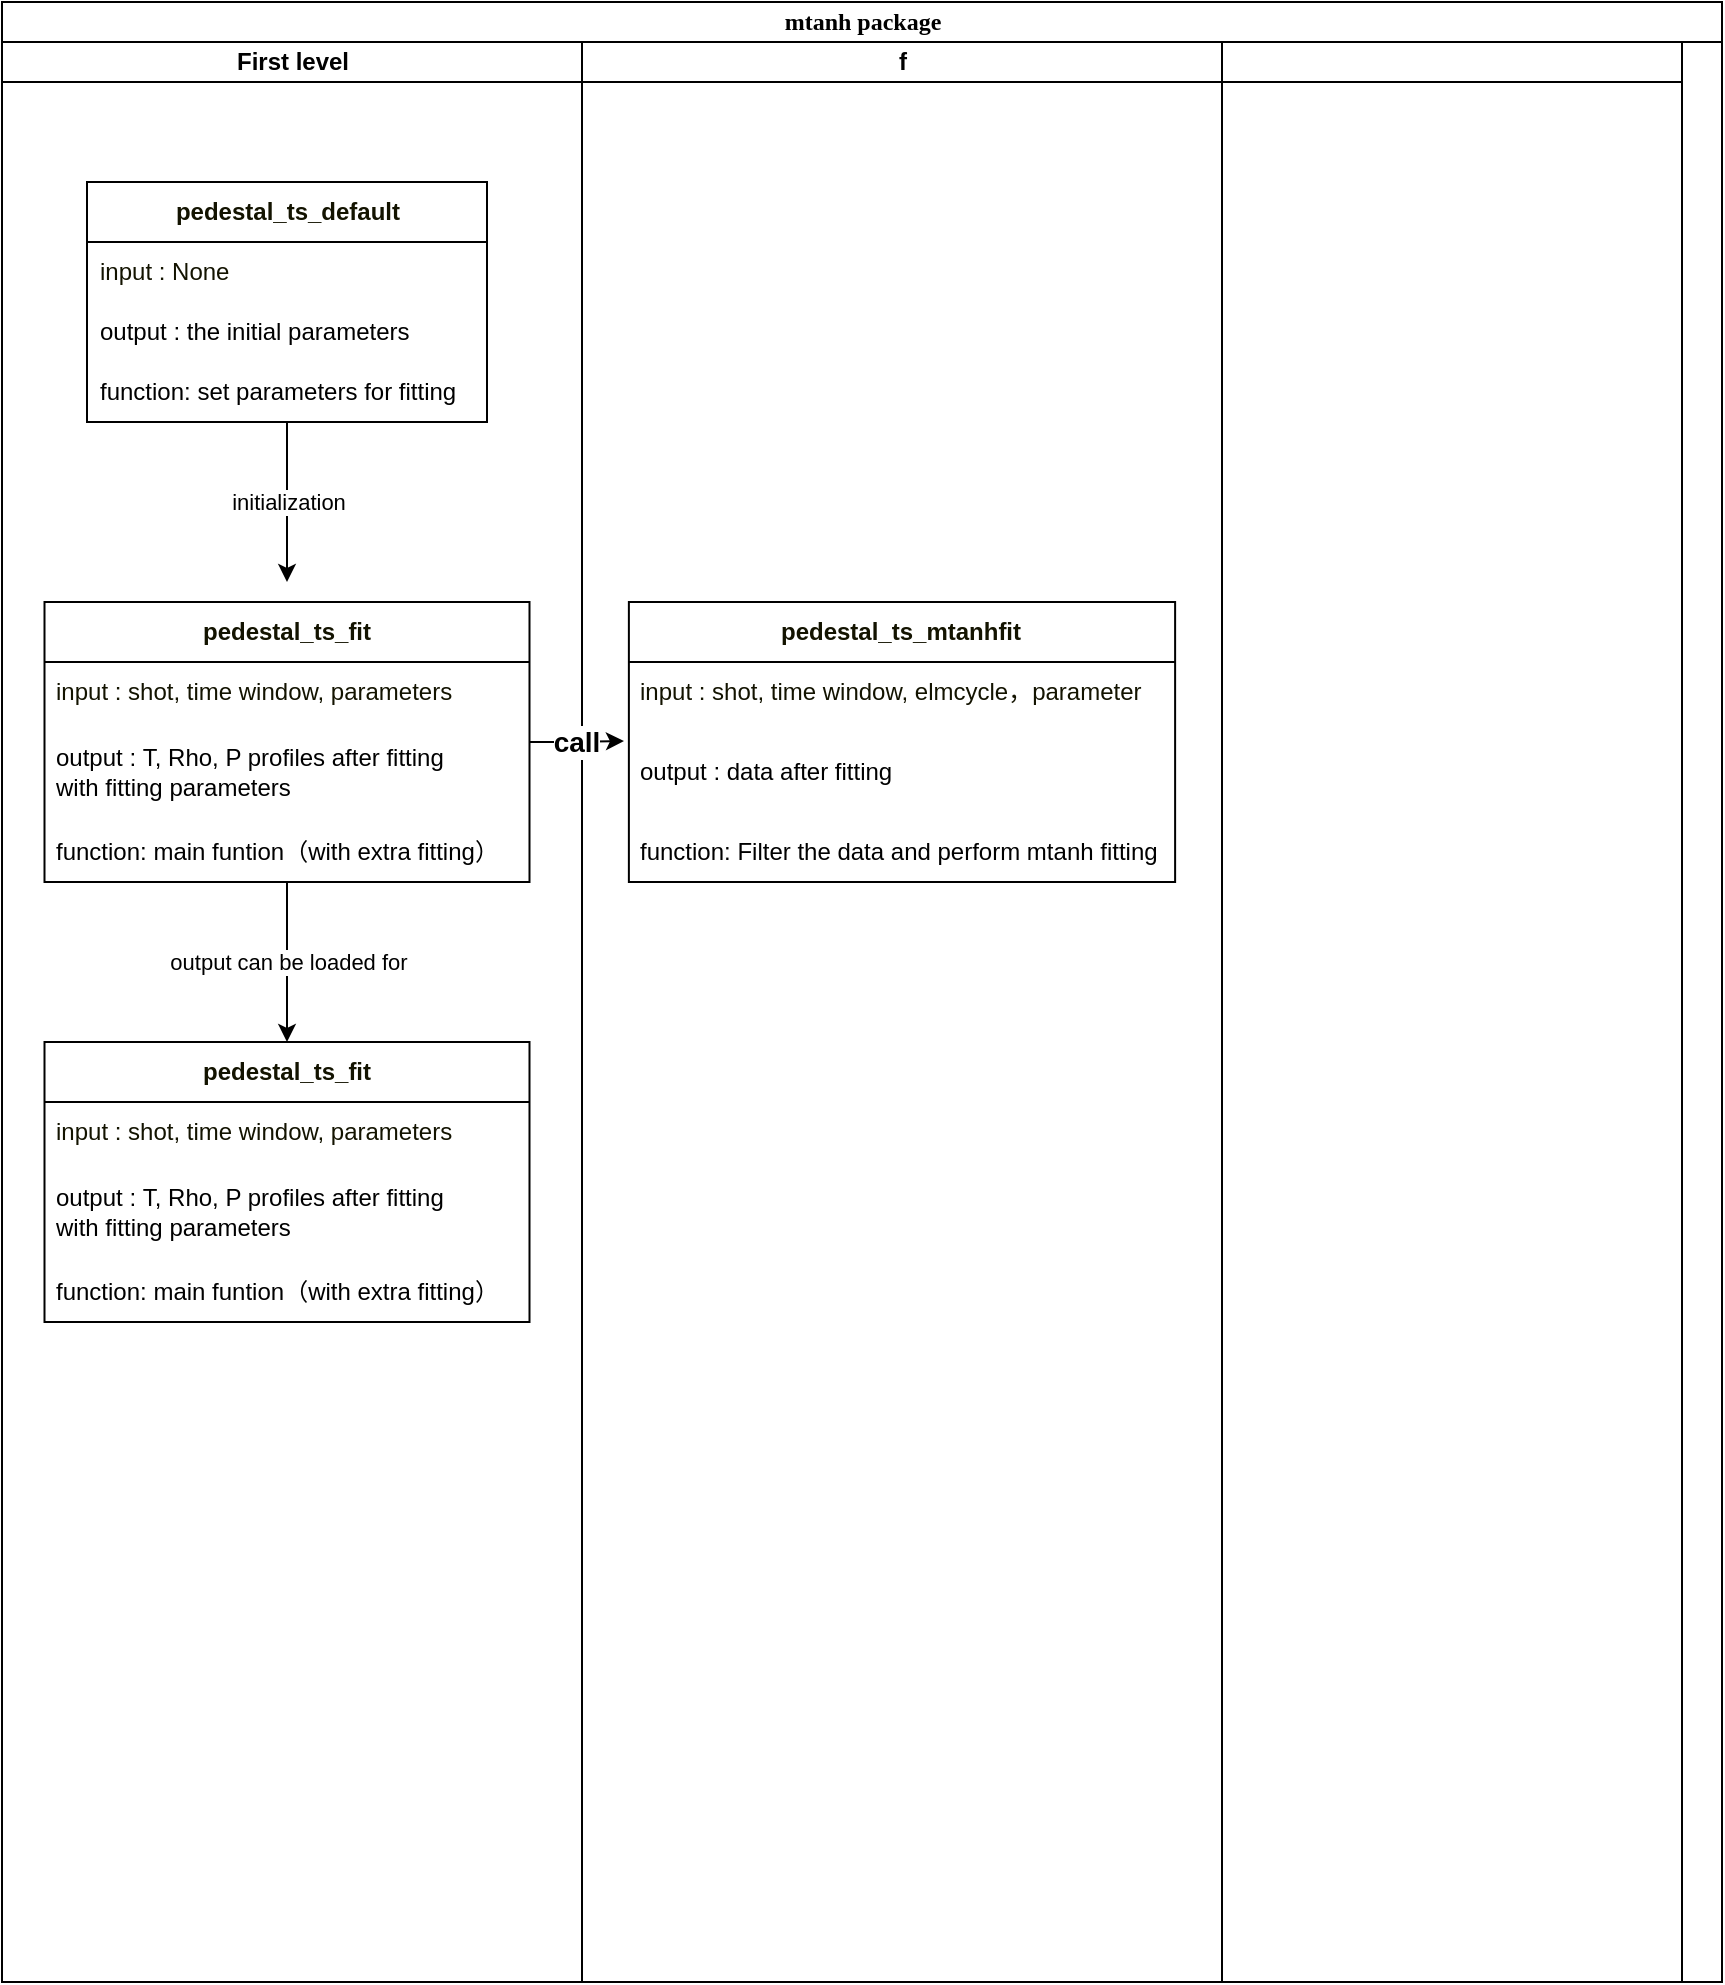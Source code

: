 <mxfile version="24.7.10">
  <diagram name="Page-1" id="0783ab3e-0a74-02c8-0abd-f7b4e66b4bec">
    <mxGraphModel dx="979" dy="663" grid="1" gridSize="10" guides="1" tooltips="1" connect="1" arrows="1" fold="1" page="1" pageScale="1" pageWidth="850" pageHeight="1100" background="none" math="0" shadow="0">
      <root>
        <mxCell id="0" />
        <mxCell id="1" parent="0" />
        <mxCell id="1c1d494c118603dd-1" value="mtanh package" style="swimlane;html=1;childLayout=stackLayout;startSize=20;rounded=0;shadow=0;comic=0;labelBackgroundColor=none;strokeWidth=1;fontFamily=Verdana;fontSize=12;align=center;" parent="1" vertex="1">
          <mxGeometry x="70" y="30" width="860" height="990" as="geometry" />
        </mxCell>
        <mxCell id="1c1d494c118603dd-3" value="First level" style="swimlane;html=1;startSize=20;" parent="1c1d494c118603dd-1" vertex="1">
          <mxGeometry y="20" width="290" height="970" as="geometry" />
        </mxCell>
        <mxCell id="UKQ700S80o_2FQXmhF7d-37" value="initialization" style="edgeStyle=orthogonalEdgeStyle;rounded=0;orthogonalLoop=1;jettySize=auto;html=1;" edge="1" parent="1c1d494c118603dd-3" source="UKQ700S80o_2FQXmhF7d-15">
          <mxGeometry relative="1" as="geometry">
            <mxPoint x="142.5" y="270.0" as="targetPoint" />
          </mxGeometry>
        </mxCell>
        <mxCell id="UKQ700S80o_2FQXmhF7d-15" value="&lt;font size=&quot;1&quot; style=&quot;forced-color-adjust: none; font-style: normal; font-variant-ligatures: normal; font-variant-caps: normal; font-weight: 400; letter-spacing: normal; orphans: 2; text-align: center; text-indent: 0px; text-transform: none; widows: 2; word-spacing: 0px; -webkit-text-stroke-width: 0px; white-space: normal; text-decoration-thickness: initial; text-decoration-style: initial; text-decoration-color: initial;&quot; face=&quot;trebuchet ms, verdana, arial, sans-serif&quot; color=&quot;#131300&quot;&gt;&lt;span style=&quot;forced-color-adjust: none; caret-color: rgb(19, 19, 0); text-wrap: nowrap;&quot;&gt;&lt;b style=&quot;forced-color-adjust: none; font-size: 12px;&quot;&gt;pedestal_ts_default&lt;/b&gt;&lt;/span&gt;&lt;/font&gt;" style="swimlane;fontStyle=0;childLayout=stackLayout;horizontal=1;startSize=30;horizontalStack=0;resizeParent=1;resizeParentMax=0;resizeLast=0;collapsible=1;marginBottom=0;whiteSpace=wrap;html=1;" vertex="1" parent="1c1d494c118603dd-3">
          <mxGeometry x="42.5" y="70" width="200" height="120" as="geometry" />
        </mxCell>
        <mxCell id="UKQ700S80o_2FQXmhF7d-16" value="&lt;span style=&quot;caret-color: rgb(19, 19, 0); color: rgb(19, 19, 0); font-family: &amp;quot;trebuchet ms&amp;quot;, verdana, arial, sans-serif; text-wrap: nowrap; background-color: rgb(255, 255, 255);&quot;&gt;&lt;font style=&quot;font-size: 12px;&quot;&gt;input : None&lt;/font&gt;&lt;/span&gt;" style="text;strokeColor=none;fillColor=none;align=left;verticalAlign=middle;spacingLeft=4;spacingRight=4;overflow=hidden;points=[[0,0.5],[1,0.5]];portConstraint=eastwest;rotatable=0;whiteSpace=wrap;html=1;" vertex="1" parent="UKQ700S80o_2FQXmhF7d-15">
          <mxGeometry y="30" width="200" height="30" as="geometry" />
        </mxCell>
        <mxCell id="UKQ700S80o_2FQXmhF7d-17" value="&lt;div&gt;output : the initial parameters&lt;/div&gt;&lt;div&gt;&lt;/div&gt;&lt;div&gt;&lt;/div&gt;" style="text;strokeColor=none;fillColor=none;align=left;verticalAlign=middle;spacingLeft=4;spacingRight=4;overflow=hidden;points=[[0,0.5],[1,0.5]];portConstraint=eastwest;rotatable=0;whiteSpace=wrap;html=1;" vertex="1" parent="UKQ700S80o_2FQXmhF7d-15">
          <mxGeometry y="60" width="200" height="30" as="geometry" />
        </mxCell>
        <mxCell id="UKQ700S80o_2FQXmhF7d-18" value="&lt;div&gt;function: set parameters for fitting&lt;/div&gt;" style="text;strokeColor=none;fillColor=none;align=left;verticalAlign=middle;spacingLeft=4;spacingRight=4;overflow=hidden;points=[[0,0.5],[1,0.5]];portConstraint=eastwest;rotatable=0;whiteSpace=wrap;html=1;" vertex="1" parent="UKQ700S80o_2FQXmhF7d-15">
          <mxGeometry y="90" width="200" height="30" as="geometry" />
        </mxCell>
        <mxCell id="UKQ700S80o_2FQXmhF7d-86" value="output can be loaded for" style="edgeStyle=orthogonalEdgeStyle;rounded=0;orthogonalLoop=1;jettySize=auto;html=1;" edge="1" parent="1c1d494c118603dd-3" source="UKQ700S80o_2FQXmhF7d-19" target="UKQ700S80o_2FQXmhF7d-82">
          <mxGeometry relative="1" as="geometry" />
        </mxCell>
        <mxCell id="UKQ700S80o_2FQXmhF7d-19" value="&lt;font style=&quot;forced-color-adjust: none; orphans: 2; text-align: center; text-indent: 0px; widows: 2; text-decoration-thickness: initial; text-decoration-style: initial; text-decoration-color: initial;&quot; face=&quot;trebuchet ms, verdana, arial, sans-serif&quot; color=&quot;#131300&quot;&gt;&lt;span style=&quot;forced-color-adjust: none;&quot;&gt;&lt;span style=&quot;forced-color-adjust: none;&quot;&gt;&lt;span style=&quot;text-wrap: nowrap;&quot;&gt;&lt;b&gt;pedestal_ts_fit&lt;/b&gt;&lt;/span&gt;&lt;/span&gt;&lt;/span&gt;&lt;/font&gt;" style="swimlane;fontStyle=0;childLayout=stackLayout;horizontal=1;startSize=30;horizontalStack=0;resizeParent=1;resizeParentMax=0;resizeLast=0;collapsible=1;marginBottom=0;whiteSpace=wrap;html=1;" vertex="1" parent="1c1d494c118603dd-3">
          <mxGeometry x="21.25" y="280" width="242.5" height="140" as="geometry" />
        </mxCell>
        <mxCell id="UKQ700S80o_2FQXmhF7d-20" value="&lt;span style=&quot;caret-color: rgb(19, 19, 0); color: rgb(19, 19, 0); font-family: &amp;quot;trebuchet ms&amp;quot;, verdana, arial, sans-serif; text-wrap: nowrap; background-color: rgb(255, 255, 255);&quot;&gt;&lt;font style=&quot;font-size: 12px;&quot;&gt;input :&amp;nbsp;&lt;/font&gt;&lt;/span&gt;&lt;font face=&quot;trebuchet ms, verdana, arial, sans-serif&quot; color=&quot;#131300&quot;&gt;&lt;span style=&quot;caret-color: rgb(19, 19, 0); text-wrap: nowrap;&quot;&gt;shot, time window, parameters&lt;/span&gt;&lt;/font&gt;" style="text;strokeColor=none;fillColor=none;align=left;verticalAlign=middle;spacingLeft=4;spacingRight=4;overflow=hidden;points=[[0,0.5],[1,0.5]];portConstraint=eastwest;rotatable=0;whiteSpace=wrap;html=1;" vertex="1" parent="UKQ700S80o_2FQXmhF7d-19">
          <mxGeometry y="30" width="242.5" height="30" as="geometry" />
        </mxCell>
        <mxCell id="UKQ700S80o_2FQXmhF7d-21" value="&lt;div&gt;output :&amp;nbsp;&lt;span style=&quot;background-color: initial;&quot;&gt;T, Rho, P profiles after fitting&lt;/span&gt;&lt;/div&gt;&lt;div&gt;with fitting parameters&lt;/div&gt;&lt;div&gt;&lt;/div&gt;&lt;div&gt;&lt;/div&gt;" style="text;strokeColor=none;fillColor=none;align=left;verticalAlign=middle;spacingLeft=4;spacingRight=4;overflow=hidden;points=[[0,0.5],[1,0.5]];portConstraint=eastwest;rotatable=0;whiteSpace=wrap;html=1;" vertex="1" parent="UKQ700S80o_2FQXmhF7d-19">
          <mxGeometry y="60" width="242.5" height="50" as="geometry" />
        </mxCell>
        <mxCell id="UKQ700S80o_2FQXmhF7d-22" value="&lt;div&gt;function: main funtion（with extra fitting）&lt;/div&gt;" style="text;strokeColor=none;fillColor=none;align=left;verticalAlign=middle;spacingLeft=4;spacingRight=4;overflow=hidden;points=[[0,0.5],[1,0.5]];portConstraint=eastwest;rotatable=0;whiteSpace=wrap;html=1;" vertex="1" parent="UKQ700S80o_2FQXmhF7d-19">
          <mxGeometry y="110" width="242.5" height="30" as="geometry" />
        </mxCell>
        <mxCell id="UKQ700S80o_2FQXmhF7d-82" value="&lt;font style=&quot;forced-color-adjust: none; orphans: 2; text-align: center; text-indent: 0px; widows: 2; text-decoration-thickness: initial; text-decoration-style: initial; text-decoration-color: initial;&quot; face=&quot;trebuchet ms, verdana, arial, sans-serif&quot; color=&quot;#131300&quot;&gt;&lt;span style=&quot;forced-color-adjust: none;&quot;&gt;&lt;span style=&quot;forced-color-adjust: none;&quot;&gt;&lt;span style=&quot;text-wrap: nowrap;&quot;&gt;&lt;b&gt;pedestal_ts_fit&lt;/b&gt;&lt;/span&gt;&lt;/span&gt;&lt;/span&gt;&lt;/font&gt;" style="swimlane;fontStyle=0;childLayout=stackLayout;horizontal=1;startSize=30;horizontalStack=0;resizeParent=1;resizeParentMax=0;resizeLast=0;collapsible=1;marginBottom=0;whiteSpace=wrap;html=1;" vertex="1" parent="1c1d494c118603dd-3">
          <mxGeometry x="21.25" y="500" width="242.5" height="140" as="geometry" />
        </mxCell>
        <mxCell id="UKQ700S80o_2FQXmhF7d-83" value="&lt;span style=&quot;caret-color: rgb(19, 19, 0); color: rgb(19, 19, 0); font-family: &amp;quot;trebuchet ms&amp;quot;, verdana, arial, sans-serif; text-wrap: nowrap; background-color: rgb(255, 255, 255);&quot;&gt;&lt;font style=&quot;font-size: 12px;&quot;&gt;input :&amp;nbsp;&lt;/font&gt;&lt;/span&gt;&lt;font face=&quot;trebuchet ms, verdana, arial, sans-serif&quot; color=&quot;#131300&quot;&gt;&lt;span style=&quot;caret-color: rgb(19, 19, 0); text-wrap: nowrap;&quot;&gt;shot, time window, parameters&lt;/span&gt;&lt;/font&gt;" style="text;strokeColor=none;fillColor=none;align=left;verticalAlign=middle;spacingLeft=4;spacingRight=4;overflow=hidden;points=[[0,0.5],[1,0.5]];portConstraint=eastwest;rotatable=0;whiteSpace=wrap;html=1;" vertex="1" parent="UKQ700S80o_2FQXmhF7d-82">
          <mxGeometry y="30" width="242.5" height="30" as="geometry" />
        </mxCell>
        <mxCell id="UKQ700S80o_2FQXmhF7d-84" value="&lt;div&gt;output :&amp;nbsp;&lt;span style=&quot;background-color: initial;&quot;&gt;T, Rho, P profiles after fitting&lt;/span&gt;&lt;/div&gt;&lt;div&gt;with fitting parameters&lt;/div&gt;&lt;div&gt;&lt;/div&gt;&lt;div&gt;&lt;/div&gt;" style="text;strokeColor=none;fillColor=none;align=left;verticalAlign=middle;spacingLeft=4;spacingRight=4;overflow=hidden;points=[[0,0.5],[1,0.5]];portConstraint=eastwest;rotatable=0;whiteSpace=wrap;html=1;" vertex="1" parent="UKQ700S80o_2FQXmhF7d-82">
          <mxGeometry y="60" width="242.5" height="50" as="geometry" />
        </mxCell>
        <mxCell id="UKQ700S80o_2FQXmhF7d-85" value="&lt;div&gt;function: main funtion（with extra fitting）&lt;/div&gt;" style="text;strokeColor=none;fillColor=none;align=left;verticalAlign=middle;spacingLeft=4;spacingRight=4;overflow=hidden;points=[[0,0.5],[1,0.5]];portConstraint=eastwest;rotatable=0;whiteSpace=wrap;html=1;" vertex="1" parent="UKQ700S80o_2FQXmhF7d-82">
          <mxGeometry y="110" width="242.5" height="30" as="geometry" />
        </mxCell>
        <mxCell id="UKQ700S80o_2FQXmhF7d-11" value="f" style="swimlane;html=1;startSize=20;" vertex="1" parent="1c1d494c118603dd-1">
          <mxGeometry x="290" y="20" width="320" height="970" as="geometry" />
        </mxCell>
        <mxCell id="UKQ700S80o_2FQXmhF7d-51" value="&lt;font face=&quot;trebuchet ms, verdana, arial, sans-serif&quot; color=&quot;#131300&quot;&gt;&lt;span style=&quot;text-wrap: nowrap;&quot;&gt;&lt;b&gt;pedestal_ts_mtanhfit&lt;/b&gt;&lt;/span&gt;&lt;/font&gt;" style="swimlane;fontStyle=0;childLayout=stackLayout;horizontal=1;startSize=30;horizontalStack=0;resizeParent=1;resizeParentMax=0;resizeLast=0;collapsible=1;marginBottom=0;whiteSpace=wrap;html=1;" vertex="1" parent="UKQ700S80o_2FQXmhF7d-11">
          <mxGeometry x="23.44" y="280" width="273.12" height="140" as="geometry" />
        </mxCell>
        <mxCell id="UKQ700S80o_2FQXmhF7d-52" value="&lt;div&gt;&lt;font face=&quot;trebuchet ms, verdana, arial, sans-serif&quot; color=&quot;#131300&quot;&gt;&lt;span style=&quot;caret-color: rgb(19, 19, 0); text-wrap: nowrap;&quot;&gt;input : shot, time window, elmcycle，parameter&lt;/span&gt;&lt;/font&gt;&lt;/div&gt;" style="text;strokeColor=none;fillColor=none;align=left;verticalAlign=middle;spacingLeft=4;spacingRight=4;overflow=hidden;points=[[0,0.5],[1,0.5]];portConstraint=eastwest;rotatable=0;whiteSpace=wrap;html=1;" vertex="1" parent="UKQ700S80o_2FQXmhF7d-51">
          <mxGeometry y="30" width="273.12" height="30" as="geometry" />
        </mxCell>
        <mxCell id="UKQ700S80o_2FQXmhF7d-53" value="&lt;div&gt;&lt;div&gt;output : data after fitting&lt;/div&gt;&lt;/div&gt;&lt;div&gt;&lt;/div&gt;&lt;div&gt;&lt;/div&gt;" style="text;strokeColor=none;fillColor=none;align=left;verticalAlign=middle;spacingLeft=4;spacingRight=4;overflow=hidden;points=[[0,0.5],[1,0.5]];portConstraint=eastwest;rotatable=0;whiteSpace=wrap;html=1;" vertex="1" parent="UKQ700S80o_2FQXmhF7d-51">
          <mxGeometry y="60" width="273.12" height="50" as="geometry" />
        </mxCell>
        <mxCell id="UKQ700S80o_2FQXmhF7d-54" value="&lt;div&gt;function: Filter the data and perform mtanh fitting&lt;/div&gt;" style="text;strokeColor=none;fillColor=none;align=left;verticalAlign=middle;spacingLeft=4;spacingRight=4;overflow=hidden;points=[[0,0.5],[1,0.5]];portConstraint=eastwest;rotatable=0;whiteSpace=wrap;html=1;" vertex="1" parent="UKQ700S80o_2FQXmhF7d-51">
          <mxGeometry y="110" width="273.12" height="30" as="geometry" />
        </mxCell>
        <mxCell id="UKQ700S80o_2FQXmhF7d-12" style="swimlane;html=1;startSize=20;" vertex="1" parent="1c1d494c118603dd-1">
          <mxGeometry x="610" y="20" width="230" height="970" as="geometry" />
        </mxCell>
        <mxCell id="UKQ700S80o_2FQXmhF7d-81" value="&lt;b&gt;&lt;font style=&quot;font-size: 14px;&quot;&gt;call&lt;/font&gt;&lt;/b&gt;" style="edgeStyle=orthogonalEdgeStyle;rounded=0;orthogonalLoop=1;jettySize=auto;html=1;entryX=-0.009;entryY=0.19;entryDx=0;entryDy=0;entryPerimeter=0;" edge="1" parent="1c1d494c118603dd-1" source="UKQ700S80o_2FQXmhF7d-19" target="UKQ700S80o_2FQXmhF7d-53">
          <mxGeometry relative="1" as="geometry">
            <Array as="points">
              <mxPoint x="280" y="370" />
              <mxPoint x="280" y="370" />
            </Array>
          </mxGeometry>
        </mxCell>
      </root>
    </mxGraphModel>
  </diagram>
</mxfile>
